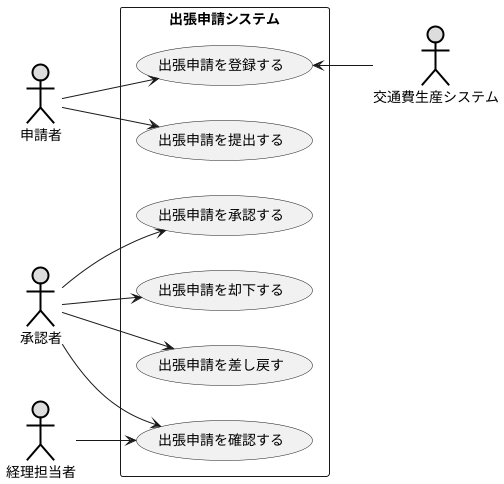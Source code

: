 @startuml ユースケース図
left to right direction
actor 申請者  #DDDDDD;line:black;line.bold;
actor  承認者  #DDDDDD;line:black;line.bold;
actor  経理担当者  #DDDDDD;line:black;line.bold;
actor  交通費生産システム  #DDDDDD;line:black;line.bold;
rectangle 出張申請システム {
usecase 出張申請を登録する
usecase 出張申請を提出する 
usecase 出張申請を承認する 
usecase 出張申請を却下する
usecase 出張申請を差し戻す
usecase 出張申請を確認する
usecase 出張申請を登録する  
}
申請者 --> 出張申請を登録する
出張申請を登録する <-- 交通費生産システム
申請者 --> 出張申請を提出する
承認者 --> 出張申請を承認する
承認者 --> 出張申請を却下する
承認者 --> 出張申請を差し戻す
承認者 --> 出張申請を確認する
経理担当者 -->出張申請を確認する
@enduml